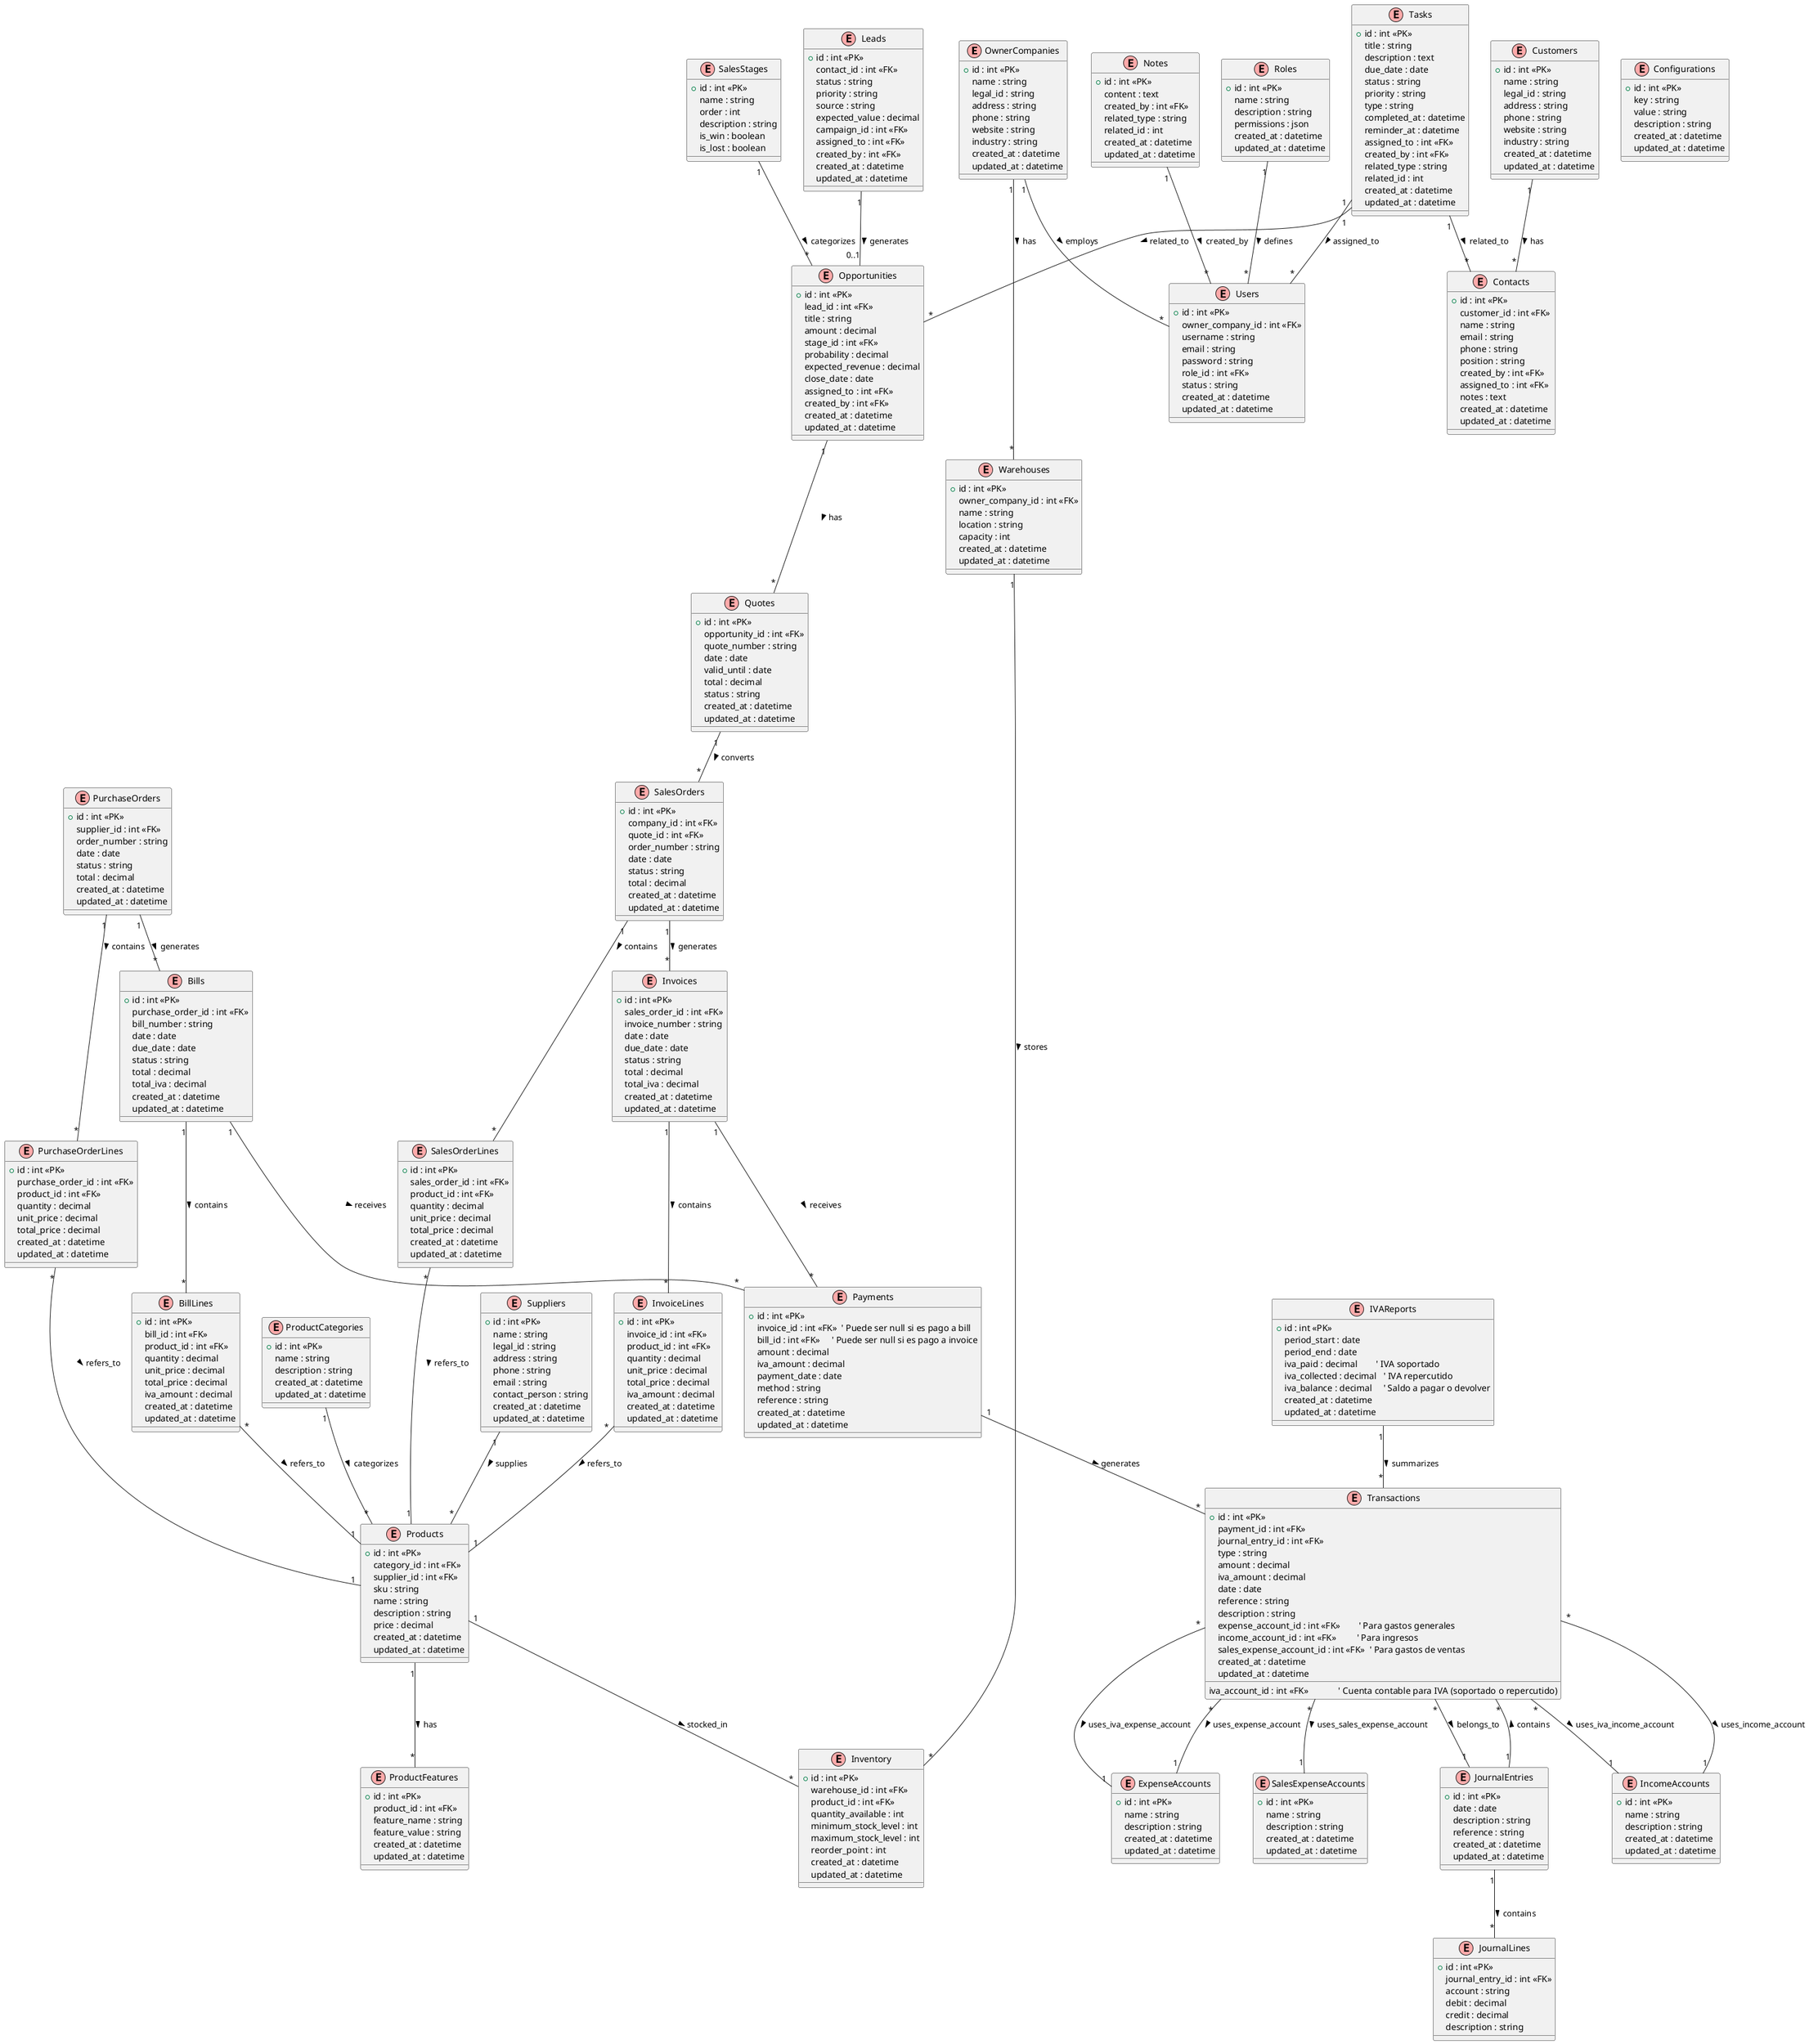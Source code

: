 @startuml
!define entity(x) class x << (E,#FFAAAA) >>

entity(OwnerCompanies) {
  +id : int <<PK>>
  name : string
  legal_id : string
  address : string
  phone : string
  website : string
  industry : string
  created_at : datetime
  updated_at : datetime
}

entity(Warehouses) {
  +id : int <<PK>>
  owner_company_id : int <<FK>>
  name : string
  location : string
  capacity : int
  created_at : datetime
  updated_at : datetime
}

entity(Users) {
  +id : int <<PK>>
  owner_company_id : int <<FK>>
  username : string
  email : string
  password : string
  role_id : int <<FK>>
  status : string
  created_at : datetime
  updated_at : datetime
}

entity(Roles) {
  +id : int <<PK>>
  name : string
  description : string
  permissions : json
  created_at : datetime
  updated_at : datetime
}

entity(Customers) {
  +id : int <<PK>>
  name : string
  legal_id : string
  address : string
  phone : string
  website : string
  industry : string
  created_at : datetime
  updated_at : datetime
}

entity(Suppliers) {
  +id : int <<PK>>
  name : string
  legal_id : string
  address : string
  phone : string
  email : string
  contact_person : string
  created_at : datetime
  updated_at : datetime
}

entity(Contacts) {
  +id : int <<PK>>
  customer_id : int <<FK>>
  name : string
  email : string
  phone : string
  position : string
  created_by : int <<FK>>
  assigned_to : int <<FK>>
  notes : text
  created_at : datetime
  updated_at : datetime
}

entity(ProductCategories) {
  +id : int <<PK>>
  name : string
  description : string
  created_at : datetime
  updated_at : datetime
}

entity(Products) {
  +id : int <<PK>>
  category_id : int <<FK>>
  supplier_id : int <<FK>>
  sku : string
  name : string
  description : string
  price : decimal
  created_at : datetime
  updated_at : datetime
}

entity(ProductFeatures) {
  +id : int <<PK>>
  product_id : int <<FK>>
  feature_name : string
  feature_value : string
  created_at : datetime
  updated_at : datetime
}

entity(Inventory) {
  +id : int <<PK>>
  warehouse_id : int <<FK>>
  product_id : int <<FK>>
  quantity_available : int
  minimum_stock_level : int
  maximum_stock_level : int
  reorder_point : int
  created_at : datetime
  updated_at : datetime
}

entity(Leads) {
  +id : int <<PK>>
  contact_id : int <<FK>>
  status : string
  priority : string
  source : string
  expected_value : decimal
  campaign_id : int <<FK>>
  assigned_to : int <<FK>>
  created_by : int <<FK>>
  created_at : datetime
  updated_at : datetime
}

entity(SalesStages) {
  +id : int <<PK>>
  name : string
  order : int
  description : string
  is_win : boolean
  is_lost : boolean
}

entity(Opportunities) {
  +id : int <<PK>>
  lead_id : int <<FK>>
  title : string
  amount : decimal
  stage_id : int <<FK>>
  probability : decimal
  expected_revenue : decimal
  close_date : date
  assigned_to : int <<FK>>
  created_by : int <<FK>>
  created_at : datetime
  updated_at : datetime
}

entity(Quotes) {
  +id : int <<PK>>
  opportunity_id : int <<FK>>
  quote_number : string
  date : date
  valid_until : date
  total : decimal
  status : string
  created_at : datetime
  updated_at : datetime
}

entity(SalesOrders) {
  +id : int <<PK>>
  company_id : int <<FK>>
  quote_id : int <<FK>>
  order_number : string
  date : date
  status : string
  total : decimal
  created_at : datetime
  updated_at : datetime
}

entity(SalesOrderLines) {
  +id : int <<PK>>
  sales_order_id : int <<FK>>
  product_id : int <<FK>>
  quantity : decimal
  unit_price : decimal
  total_price : decimal
  created_at : datetime
  updated_at : datetime
}

entity(PurchaseOrders) {
  +id : int <<PK>>
  supplier_id : int <<FK>>
  order_number : string
  date : date
  status : string
  total : decimal
  created_at : datetime
  updated_at : datetime
}

entity(PurchaseOrderLines) {
  +id : int <<PK>>
  purchase_order_id : int <<FK>>
  product_id : int <<FK>>
  quantity : decimal
  unit_price : decimal
  total_price : decimal
  created_at : datetime
  updated_at : datetime
}

entity(Invoices) {
  +id : int <<PK>>
  sales_order_id : int <<FK>>
  invoice_number : string
  date : date
  due_date : date
  status : string
  total : decimal
  total_iva : decimal
  created_at : datetime
  updated_at : datetime
}

entity(InvoiceLines) {
  +id : int <<PK>>
  invoice_id : int <<FK>>
  product_id : int <<FK>>
  quantity : decimal
  unit_price : decimal
  total_price : decimal
  iva_amount : decimal
  created_at : datetime
  updated_at : datetime
}

entity(Bills) {
  +id : int <<PK>>
  purchase_order_id : int <<FK>>
  bill_number : string
  date : date
  due_date : date
  status : string
  total : decimal
  total_iva : decimal
  created_at : datetime
  updated_at : datetime
}

entity(BillLines) {
  +id : int <<PK>>
  bill_id : int <<FK>>
  product_id : int <<FK>>
  quantity : decimal
  unit_price : decimal
  total_price : decimal
  iva_amount : decimal
  created_at : datetime
  updated_at : datetime
}

entity(Payments) {
  +id : int <<PK>>
  invoice_id : int <<FK>>  ' Puede ser null si es pago a bill
  bill_id : int <<FK>>     ' Puede ser null si es pago a invoice
  amount : decimal
  iva_amount : decimal
  payment_date : date
  method : string
  reference : string
  created_at : datetime
  updated_at : datetime
}

entity(ExpenseAccounts) {
  +id : int <<PK>>
  name : string
  description : string
  created_at : datetime
  updated_at : datetime
}

entity(IncomeAccounts) {
  +id : int <<PK>>
  name : string
  description : string
  created_at : datetime
  updated_at : datetime
}

entity(SalesExpenseAccounts) {
  +id : int <<PK>>
  name : string
  description : string
  created_at : datetime
  updated_at : datetime
}

entity(Transactions) {
  +id : int <<PK>>
  payment_id : int <<FK>>
  journal_entry_id : int <<FK>>
  type : string
  amount : decimal
  iva_amount : decimal
  date : date
  reference : string
  description : string
  expense_account_id : int <<FK>>        ' Para gastos generales
  income_account_id : int <<FK>>         ' Para ingresos
  sales_expense_account_id : int <<FK>>  ' Para gastos de ventas
  iva_account_id : int <<FK>>             ' Cuenta contable para IVA (soportado o repercutido)
  created_at : datetime
  updated_at : datetime
}

entity(IVAReports) {
  +id : int <<PK>>
  period_start : date
  period_end : date
  iva_paid : decimal        ' IVA soportado
  iva_collected : decimal   ' IVA repercutido
  iva_balance : decimal     ' Saldo a pagar o devolver
  created_at : datetime
  updated_at : datetime
}

entity(JournalEntries) {
  +id : int <<PK>>
  date : date
  description : string
  reference : string
  created_at : datetime
  updated_at : datetime
}

entity(JournalLines) {
  +id : int <<PK>>
  journal_entry_id : int <<FK>>
  account : string
  debit : decimal
  credit : decimal
  description : string
}

entity(Configurations) {
  +id : int <<PK>>
  key : string
  value : string
  description : string
  created_at : datetime
  updated_at : datetime
}

entity(Tasks) {
  +id : int <<PK>>
  title : string
  description : text
  due_date : date
  status : string
  priority : string
  type : string
  completed_at : datetime
  reminder_at : datetime
  assigned_to : int <<FK>>
  created_by : int <<FK>>
  related_type : string
  related_id : int
  created_at : datetime
  updated_at : datetime
}

entity(Notes) {
  +id : int <<PK>>
  content : text
  created_by : int <<FK>>
  related_type : string
  related_id : int
  created_at : datetime
  updated_at : datetime
}

' Relaciones principales
OwnerCompanies "1" -- "*" Warehouses : has >
OwnerCompanies "1" -- "*" Users : employs >
Roles "1" -- "*" Users : defines >
Customers "1" -- "*" Contacts : has >
Suppliers "1" -- "*" Products : supplies >
ProductCategories "1" -- "*" Products : categorizes >
Warehouses "1" -- "*" Inventory : stores >
Products "1" -- "*" Inventory : stocked_in >
Products "1" -- "*" ProductFeatures : has >
Leads "1" -- "0..1" Opportunities : generates >
SalesStages "1" -- "*" Opportunities : categorizes >
Opportunities "1" -- "*" Quotes : has >
Quotes "1" -- "*" SalesOrders : converts >
SalesOrders "1" -- "*" SalesOrderLines : contains >
SalesOrderLines "*" -- "1" Products : refers_to >
PurchaseOrders "1" -- "*" PurchaseOrderLines : contains >
PurchaseOrderLines "*" -- "1" Products : refers_to >
SalesOrders "1" -- "*" Invoices : generates >
Invoices "1" -- "*" InvoiceLines : contains >
InvoiceLines "*" -- "1" Products : refers_to >
PurchaseOrders "1" -- "*" Bills : generates >
Bills "1" -- "*" BillLines : contains >
BillLines "*" -- "1" Products : refers_to >
Invoices "1" -- "*" Payments : receives >
Bills "1" -- "*" Payments : receives >
Payments "1" -- "*" Transactions : generates >
Transactions "*" -- "1" ExpenseAccounts : uses_expense_account >
Transactions "*" -- "1" IncomeAccounts : uses_income_account >
Transactions "*" -- "1" SalesExpenseAccounts : uses_sales_expense_account >
Transactions "*" -- "1" ExpenseAccounts : uses_iva_expense_account >
Transactions "*" -- "1" IncomeAccounts : uses_iva_income_account >
Transactions "*" -- "1" JournalEntries : belongs_to >
JournalEntries "1" -- "*" Transactions : contains >
JournalEntries "1" -- "*" JournalLines : contains >
IVAReports "1" -- "*" Transactions : summarizes >
Tasks "1" -- "*" Users : assigned_to >
Tasks "1" -- "*" Opportunities : related_to >
Tasks "1" -- "*" Contacts : related_to >
Notes "1" -- "*" Users : created_by >

@enduml
